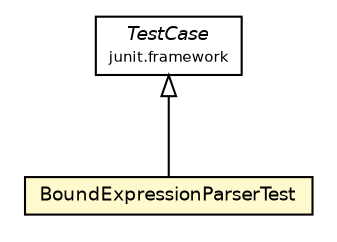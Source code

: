 #!/usr/local/bin/dot
#
# Class diagram 
# Generated by UmlGraph version 4.6 (http://www.spinellis.gr/sw/umlgraph)
#

digraph G {
	edge [fontname="Helvetica",fontsize=10,labelfontname="Helvetica",labelfontsize=10];
	node [fontname="Helvetica",fontsize=10,shape=plaintext];
	// org.synchronoss.cpo.jdbc.parser.BoundExpressionParserTest
	c2133 [label=<<table border="0" cellborder="1" cellspacing="0" cellpadding="2" port="p" bgcolor="lemonChiffon" href="./BoundExpressionParserTest.html">
		<tr><td><table border="0" cellspacing="0" cellpadding="1">
			<tr><td> BoundExpressionParserTest </td></tr>
		</table></td></tr>
		</table>>, fontname="Helvetica", fontcolor="black", fontsize=9.0];
	//org.synchronoss.cpo.jdbc.parser.BoundExpressionParserTest extends junit.framework.TestCase
	c2153:p -> c2133:p [dir=back,arrowtail=empty];
	// junit.framework.TestCase
	c2153 [label=<<table border="0" cellborder="1" cellspacing="0" cellpadding="2" port="p" href="http://java.sun.com/j2se/1.4.2/docs/api/junit/framework/TestCase.html">
		<tr><td><table border="0" cellspacing="0" cellpadding="1">
			<tr><td><font face="Helvetica-Oblique"> TestCase </font></td></tr>
			<tr><td><font point-size="7.0"> junit.framework </font></td></tr>
		</table></td></tr>
		</table>>, fontname="Helvetica", fontcolor="black", fontsize=9.0];
}

